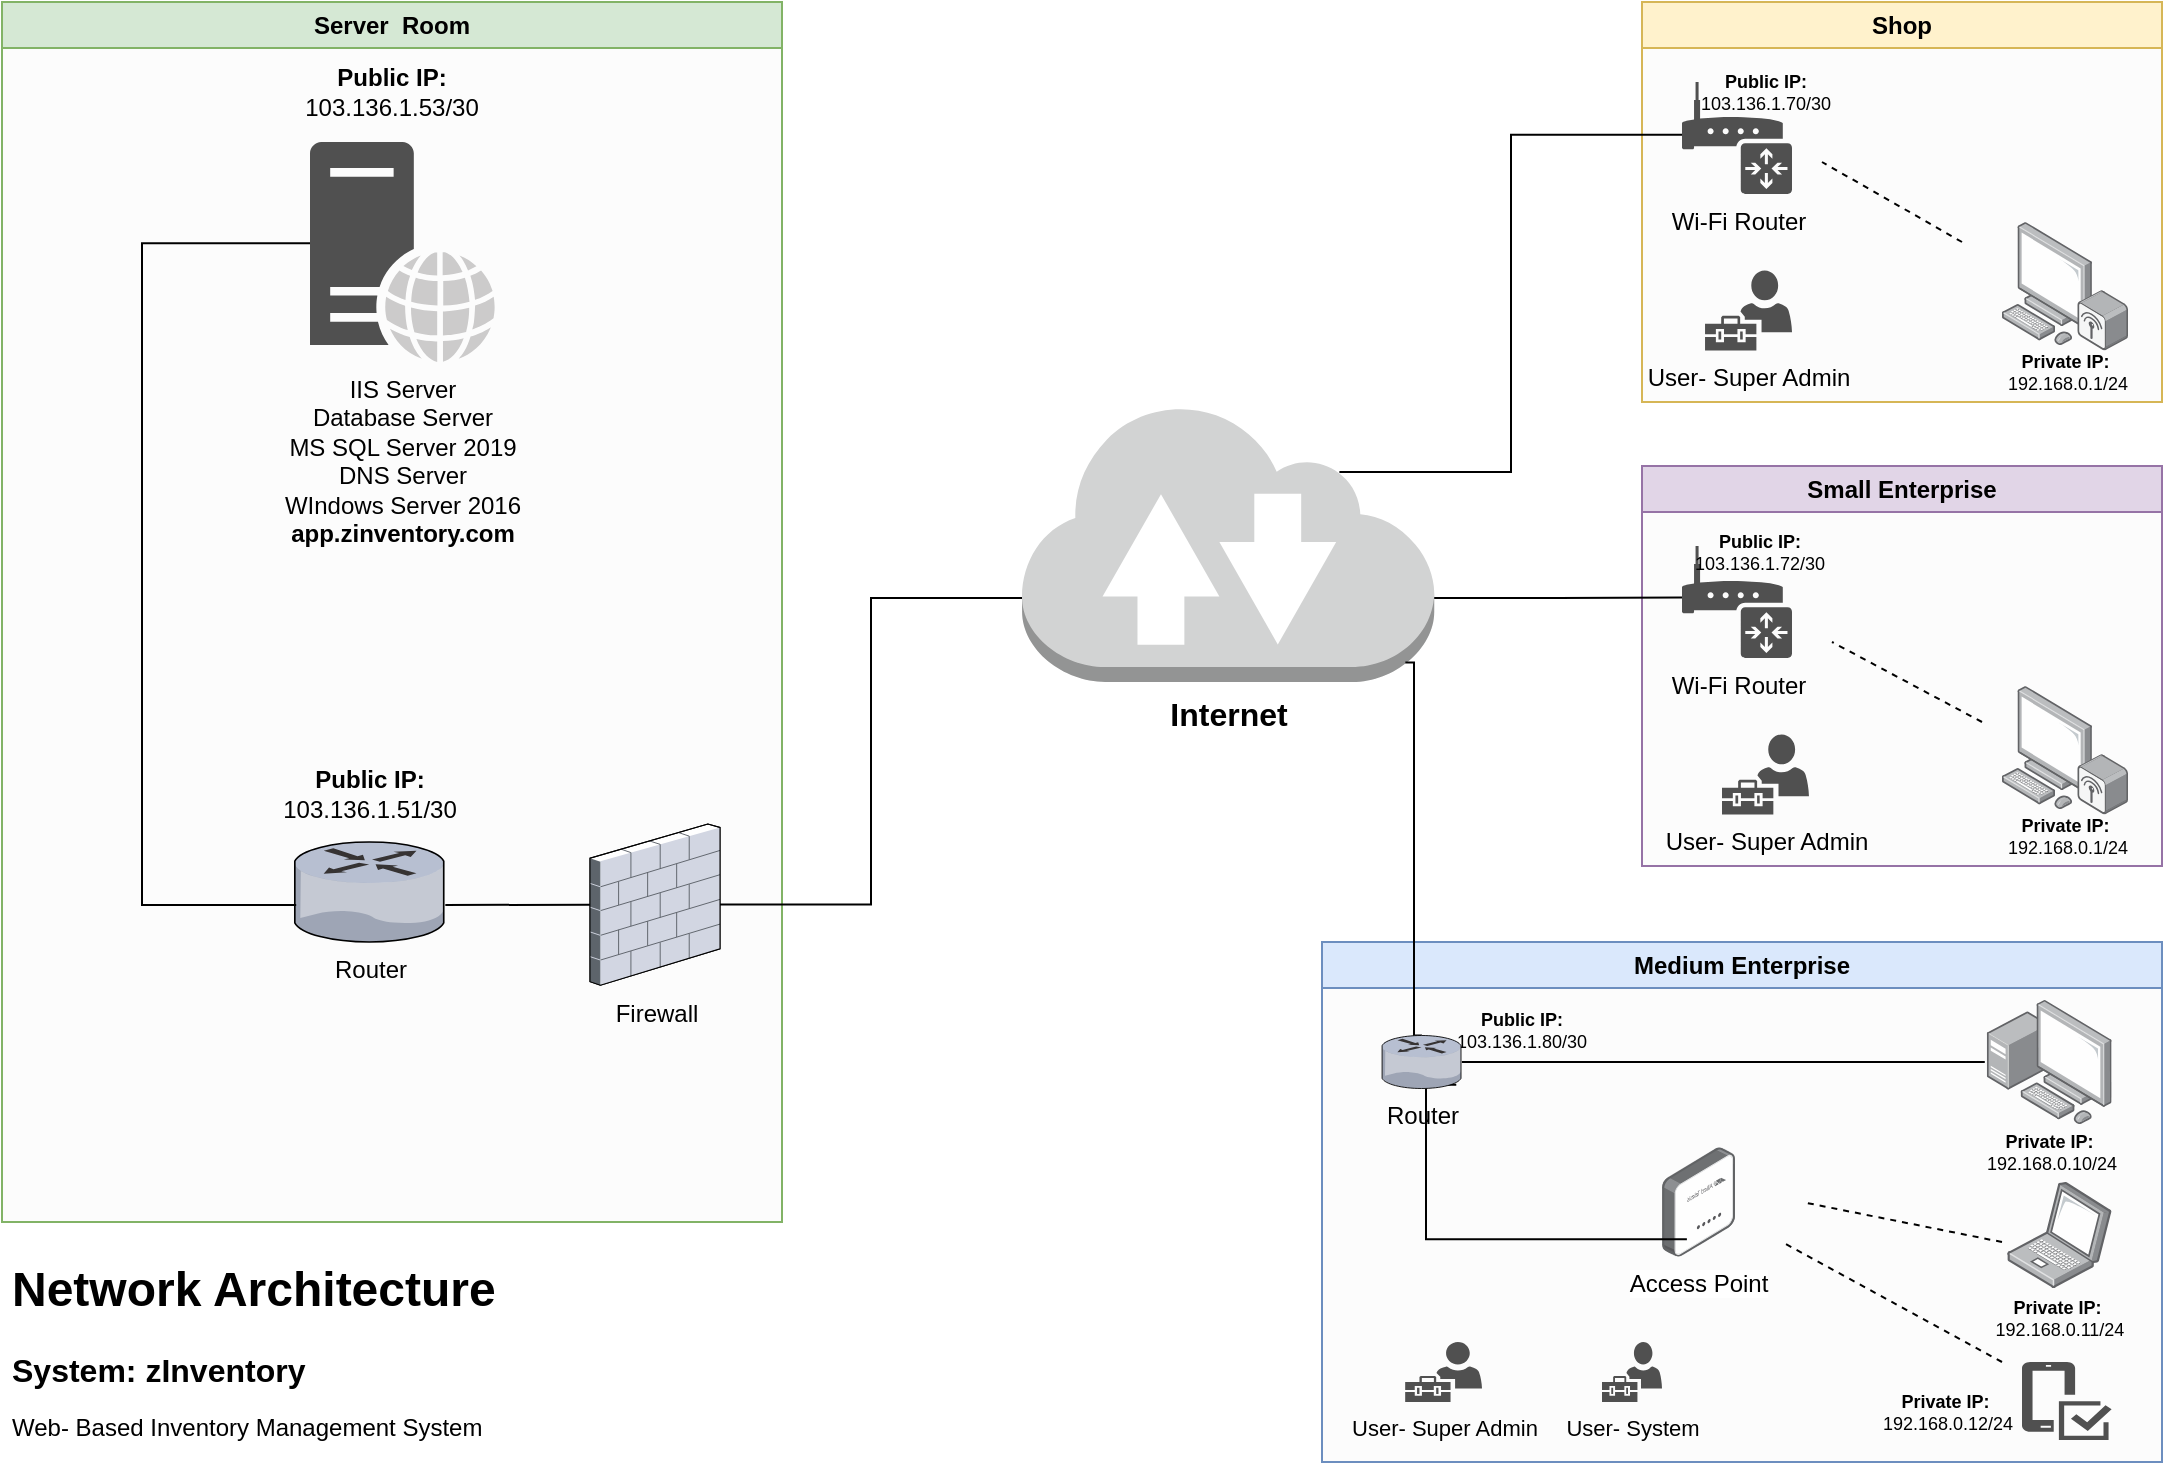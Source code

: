 <mxfile version="21.2.1" type="device">
  <diagram name="Page-1" id="AsdCXG3nMBs1N4-yCzrU">
    <mxGraphModel dx="1434" dy="854" grid="1" gridSize="10" guides="1" tooltips="1" connect="1" arrows="1" fold="1" page="1" pageScale="1" pageWidth="1169" pageHeight="827" background="none" math="0" shadow="0">
      <root>
        <mxCell id="0" />
        <mxCell id="1" parent="0" />
        <mxCell id="vP9cczm-LtjO-UCU2XEr-4" value="Server&amp;nbsp; Room" style="swimlane;whiteSpace=wrap;html=1;fillColor=#d5e8d4;strokeColor=#82b366;labelBackgroundColor=none;fillStyle=auto;swimlaneFillColor=#FCFCFC;" parent="1" vertex="1">
          <mxGeometry x="40" y="40" width="390" height="610" as="geometry" />
        </mxCell>
        <mxCell id="vP9cczm-LtjO-UCU2XEr-6" value="IIS Server&lt;br&gt;Database Server&lt;br style=&quot;border-color: var(--border-color);&quot;&gt;MS SQL Server 2019&lt;br&gt;DNS Server&lt;br&gt;WIndows Server 2016&lt;br&gt;&lt;b&gt;app.zinventory.com&lt;/b&gt;" style="sketch=0;pointerEvents=1;shadow=0;dashed=0;html=1;strokeColor=none;fillColor=#505050;labelPosition=center;verticalLabelPosition=bottom;verticalAlign=top;outlineConnect=0;align=center;shape=mxgraph.office.servers.web_server_ghosted;points=[[0,0.46,0,0,0],[0.5,1,0,0,1]];" parent="vP9cczm-LtjO-UCU2XEr-4" vertex="1">
          <mxGeometry x="154" y="70" width="92.63" height="110" as="geometry" />
        </mxCell>
        <mxCell id="vP9cczm-LtjO-UCU2XEr-7" value="Router" style="verticalLabelPosition=bottom;sketch=0;aspect=fixed;html=1;verticalAlign=top;strokeColor=none;align=center;outlineConnect=0;shape=mxgraph.citrix.router;points=[[0.01,0.63,0,0,0],[0.5,0,0,0,0],[0.5,1,0,0,0],[1,0.63,0,0,0]];" parent="vP9cczm-LtjO-UCU2XEr-4" vertex="1">
          <mxGeometry x="146.33" y="420" width="75.34" height="50" as="geometry" />
        </mxCell>
        <mxCell id="vP9cczm-LtjO-UCU2XEr-12" value="" style="endArrow=none;html=1;rounded=0;exitX=0.01;exitY=0.63;exitDx=0;exitDy=0;exitPerimeter=0;edgeStyle=elbowEdgeStyle;elbow=vertical;entryX=0;entryY=0.46;entryDx=0;entryDy=0;entryPerimeter=0;" parent="vP9cczm-LtjO-UCU2XEr-4" source="vP9cczm-LtjO-UCU2XEr-7" target="vP9cczm-LtjO-UCU2XEr-6" edge="1">
          <mxGeometry width="50" height="50" relative="1" as="geometry">
            <mxPoint x="207" y="295.395" as="sourcePoint" />
            <mxPoint x="230" y="140" as="targetPoint" />
            <Array as="points">
              <mxPoint x="70" y="260" />
              <mxPoint x="220" y="190" />
              <mxPoint x="250" y="260" />
            </Array>
          </mxGeometry>
        </mxCell>
        <mxCell id="vP9cczm-LtjO-UCU2XEr-9" value="Firewall" style="verticalLabelPosition=bottom;sketch=0;aspect=fixed;html=1;verticalAlign=top;strokeColor=none;align=center;outlineConnect=0;shape=mxgraph.citrix.firewall;flipH=1;points=[[1,0.38,0,0,0],[1,0.38,0,3,0]];" parent="vP9cczm-LtjO-UCU2XEr-4" vertex="1">
          <mxGeometry x="294" y="411" width="65" height="80.6" as="geometry" />
        </mxCell>
        <mxCell id="vP9cczm-LtjO-UCU2XEr-14" value="" style="endArrow=none;html=1;rounded=0;exitX=1;exitY=0.63;exitDx=0;exitDy=0;exitPerimeter=0;" parent="vP9cczm-LtjO-UCU2XEr-4" source="vP9cczm-LtjO-UCU2XEr-7" target="vP9cczm-LtjO-UCU2XEr-9" edge="1">
          <mxGeometry width="50" height="50" relative="1" as="geometry">
            <mxPoint x="470" y="500" as="sourcePoint" />
            <mxPoint x="290" y="420" as="targetPoint" />
          </mxGeometry>
        </mxCell>
        <mxCell id="vP9cczm-LtjO-UCU2XEr-48" value="&lt;b&gt;Public IP:&lt;br&gt;&lt;/b&gt;103.136.1.53/30" style="text;html=1;strokeColor=none;fillColor=none;align=center;verticalAlign=middle;whiteSpace=wrap;rounded=0;movable=1;resizable=1;rotatable=1;deletable=1;editable=1;locked=0;connectable=1;" parent="vP9cczm-LtjO-UCU2XEr-4" vertex="1">
          <mxGeometry x="165" y="30" width="60" height="30" as="geometry" />
        </mxCell>
        <mxCell id="vP9cczm-LtjO-UCU2XEr-49" value="&lt;b&gt;Public IP:&lt;br&gt;&lt;/b&gt;103.136.1.51/30" style="text;html=1;strokeColor=none;fillColor=none;align=center;verticalAlign=middle;whiteSpace=wrap;rounded=0;movable=1;resizable=1;rotatable=1;deletable=1;editable=1;locked=0;connectable=1;" parent="vP9cczm-LtjO-UCU2XEr-4" vertex="1">
          <mxGeometry x="154" y="381" width="60" height="30" as="geometry" />
        </mxCell>
        <mxCell id="vP9cczm-LtjO-UCU2XEr-17" value="Medium Enterprise" style="swimlane;whiteSpace=wrap;html=1;startSize=23;fillColor=#dae8fc;strokeColor=#6c8ebf;swimlaneFillColor=#FCFCFC;" parent="1" vertex="1">
          <mxGeometry x="700" y="510" width="420" height="260" as="geometry" />
        </mxCell>
        <mxCell id="vP9cczm-LtjO-UCU2XEr-3" value="User- System" style="sketch=0;pointerEvents=1;shadow=0;dashed=0;html=1;strokeColor=none;labelPosition=center;verticalLabelPosition=bottom;verticalAlign=top;align=center;fillColor=#505050;shape=mxgraph.mscae.intune.user_management;fontSize=11;" parent="vP9cczm-LtjO-UCU2XEr-17" vertex="1">
          <mxGeometry x="140" y="200" width="30" height="30" as="geometry" />
        </mxCell>
        <mxCell id="vP9cczm-LtjO-UCU2XEr-21" value="" style="image;points=[];aspect=fixed;html=1;align=center;shadow=0;dashed=0;image=img/lib/allied_telesis/computer_and_terminals/Laptop.svg;" parent="vP9cczm-LtjO-UCU2XEr-17" vertex="1">
          <mxGeometry x="342.6" y="120" width="52.2" height="52.95" as="geometry" />
        </mxCell>
        <mxCell id="vP9cczm-LtjO-UCU2XEr-22" value="" style="image;points=[[0,0.5,0,-1,0]];aspect=fixed;html=1;align=center;shadow=0;dashed=0;image=img/lib/allied_telesis/computer_and_terminals/Personal_Computer_with_Server.svg;" parent="vP9cczm-LtjO-UCU2XEr-17" vertex="1">
          <mxGeometry x="332.4" y="28.8" width="62.4" height="62.4" as="geometry" />
        </mxCell>
        <mxCell id="vP9cczm-LtjO-UCU2XEr-37" value="User- Super Admin" style="sketch=0;pointerEvents=1;shadow=0;dashed=0;html=1;strokeColor=none;labelPosition=center;verticalLabelPosition=bottom;verticalAlign=top;align=center;fillColor=#505050;shape=mxgraph.mscae.intune.user_management;fontSize=11;" parent="vP9cczm-LtjO-UCU2XEr-17" vertex="1">
          <mxGeometry x="41.59" y="200" width="38.41" height="30" as="geometry" />
        </mxCell>
        <mxCell id="vP9cczm-LtjO-UCU2XEr-53" value="" style="endArrow=none;dashed=1;html=1;rounded=0;" parent="vP9cczm-LtjO-UCU2XEr-17" edge="1">
          <mxGeometry width="50" height="50" relative="1" as="geometry">
            <mxPoint x="340" y="150" as="sourcePoint" />
            <mxPoint x="240" y="130" as="targetPoint" />
          </mxGeometry>
        </mxCell>
        <mxCell id="vP9cczm-LtjO-UCU2XEr-54" value="" style="sketch=0;pointerEvents=1;shadow=0;dashed=0;html=1;strokeColor=none;labelPosition=center;verticalLabelPosition=bottom;verticalAlign=top;align=center;fillColor=#505050;shape=mxgraph.mscae.intune.mobile_inventory" parent="vP9cczm-LtjO-UCU2XEr-17" vertex="1">
          <mxGeometry x="350" y="210" width="44.8" height="38.95" as="geometry" />
        </mxCell>
        <mxCell id="-7PNqGUY27RWjWXkbCIT-6" value="Access Point" style="image;points=[[0,0.64,0,-1,0],[0.42,0.12,0,0,0],[0.66,0.84,0,0,0],[1,0.37,0,0,0]];aspect=fixed;html=1;align=center;shadow=0;dashed=0;image=img/lib/allied_telesis/wireless/Access_Point_Indoor.svg;flipH=1;" parent="vP9cczm-LtjO-UCU2XEr-17" vertex="1">
          <mxGeometry x="170" y="102.7" width="36.6" height="54.6" as="geometry" />
        </mxCell>
        <mxCell id="-7PNqGUY27RWjWXkbCIT-8" value="&lt;b&gt;Private IP:&amp;nbsp;&lt;br&gt;&lt;/b&gt;192.168.0.10/24" style="text;html=1;strokeColor=none;fillColor=none;align=center;verticalAlign=middle;whiteSpace=wrap;rounded=0;movable=1;resizable=1;rotatable=1;deletable=1;editable=1;locked=0;connectable=1;fontSize=9;" parent="vP9cczm-LtjO-UCU2XEr-17" vertex="1">
          <mxGeometry x="334.8" y="90" width="60" height="30" as="geometry" />
        </mxCell>
        <mxCell id="-7PNqGUY27RWjWXkbCIT-12" value="&lt;b style=&quot;font-size: 9px;&quot;&gt;Public IP:&lt;br style=&quot;font-size: 9px;&quot;&gt;&lt;/b&gt;103.136.1.80/30" style="text;html=1;strokeColor=none;fillColor=none;align=center;verticalAlign=middle;whiteSpace=wrap;rounded=0;movable=1;resizable=1;rotatable=1;deletable=1;editable=1;locked=0;connectable=1;fontSize=9;" parent="vP9cczm-LtjO-UCU2XEr-17" vertex="1">
          <mxGeometry x="70" y="28.8" width="60" height="30" as="geometry" />
        </mxCell>
        <mxCell id="-7PNqGUY27RWjWXkbCIT-13" value="&lt;b&gt;Private IP:&amp;nbsp;&lt;br&gt;&lt;/b&gt;192.168.0.11/24" style="text;html=1;strokeColor=none;fillColor=none;align=center;verticalAlign=middle;whiteSpace=wrap;rounded=0;movable=1;resizable=1;rotatable=1;deletable=1;editable=1;locked=0;connectable=1;fontSize=9;" parent="vP9cczm-LtjO-UCU2XEr-17" vertex="1">
          <mxGeometry x="338.7" y="172.95" width="60" height="30" as="geometry" />
        </mxCell>
        <mxCell id="-7PNqGUY27RWjWXkbCIT-14" value="&lt;b&gt;Private IP:&amp;nbsp;&lt;br&gt;&lt;/b&gt;192.168.0.12/24" style="text;html=1;strokeColor=none;fillColor=none;align=center;verticalAlign=middle;whiteSpace=wrap;rounded=0;movable=1;resizable=1;rotatable=1;deletable=1;editable=1;locked=0;connectable=1;fontSize=9;" parent="vP9cczm-LtjO-UCU2XEr-17" vertex="1">
          <mxGeometry x="282.6" y="220" width="60" height="30" as="geometry" />
        </mxCell>
        <mxCell id="vP9cczm-LtjO-UCU2XEr-24" value="Small Enterprise" style="swimlane;whiteSpace=wrap;html=1;startSize=23;fillColor=#e1d5e7;strokeColor=#9673a6;swimlaneFillColor=#FCFCFC;" parent="1" vertex="1">
          <mxGeometry x="860" y="272" width="260" height="200" as="geometry" />
        </mxCell>
        <mxCell id="vP9cczm-LtjO-UCU2XEr-31" value="" style="image;points=[];aspect=fixed;html=1;align=center;shadow=0;dashed=0;image=img/lib/allied_telesis/computer_and_terminals/Personal_Computer_Wireless.svg;" parent="vP9cczm-LtjO-UCU2XEr-24" vertex="1">
          <mxGeometry x="180" y="110" width="63" height="64.2" as="geometry" />
        </mxCell>
        <mxCell id="vP9cczm-LtjO-UCU2XEr-32" value="Wi-Fi Router" style="sketch=0;pointerEvents=1;shadow=0;dashed=0;html=1;strokeColor=none;fillColor=#505050;labelPosition=center;verticalLabelPosition=bottom;verticalAlign=top;outlineConnect=0;align=center;shape=mxgraph.office.devices.router;points=[[0,0.46,0,0,0]];" parent="vP9cczm-LtjO-UCU2XEr-24" vertex="1">
          <mxGeometry x="20" y="40" width="55" height="56" as="geometry" />
        </mxCell>
        <mxCell id="vP9cczm-LtjO-UCU2XEr-2" value="User- Super Admin" style="sketch=0;pointerEvents=1;shadow=0;dashed=0;html=1;strokeColor=none;labelPosition=center;verticalLabelPosition=bottom;verticalAlign=top;align=center;fillColor=#505050;shape=mxgraph.mscae.intune.user_management" parent="vP9cczm-LtjO-UCU2XEr-24" vertex="1">
          <mxGeometry x="40" y="134.2" width="43.48" height="40" as="geometry" />
        </mxCell>
        <mxCell id="vP9cczm-LtjO-UCU2XEr-45" value="" style="endArrow=none;dashed=1;html=1;rounded=0;" parent="vP9cczm-LtjO-UCU2XEr-24" edge="1">
          <mxGeometry width="50" height="50" relative="1" as="geometry">
            <mxPoint x="170" y="128" as="sourcePoint" />
            <mxPoint x="95" y="88" as="targetPoint" />
          </mxGeometry>
        </mxCell>
        <mxCell id="-7PNqGUY27RWjWXkbCIT-3" value="&lt;b&gt;Private IP:&amp;nbsp;&lt;br&gt;&lt;/b&gt;192.168.0.1/24" style="text;html=1;strokeColor=none;fillColor=none;align=center;verticalAlign=middle;whiteSpace=wrap;rounded=0;movable=1;resizable=1;rotatable=1;deletable=1;editable=1;locked=0;connectable=1;fontSize=9;" parent="vP9cczm-LtjO-UCU2XEr-24" vertex="1">
          <mxGeometry x="183" y="170" width="60" height="30" as="geometry" />
        </mxCell>
        <mxCell id="-7PNqGUY27RWjWXkbCIT-4" value="&lt;b style=&quot;font-size: 9px;&quot;&gt;Public IP:&lt;br style=&quot;font-size: 9px;&quot;&gt;&lt;/b&gt;103.136.1.72/30" style="text;html=1;strokeColor=none;fillColor=none;align=center;verticalAlign=middle;whiteSpace=wrap;rounded=0;movable=1;resizable=1;rotatable=1;deletable=1;editable=1;locked=0;connectable=1;fontSize=9;" parent="vP9cczm-LtjO-UCU2XEr-24" vertex="1">
          <mxGeometry x="29.48" y="28" width="60" height="30" as="geometry" />
        </mxCell>
        <mxCell id="vP9cczm-LtjO-UCU2XEr-33" value="Shop" style="swimlane;whiteSpace=wrap;html=1;startSize=23;fillColor=#fff2cc;strokeColor=#d6b656;swimlaneFillColor=#FCFCFC;" parent="1" vertex="1">
          <mxGeometry x="860" y="40" width="260" height="200" as="geometry" />
        </mxCell>
        <mxCell id="vP9cczm-LtjO-UCU2XEr-34" value="" style="image;points=[];aspect=fixed;html=1;align=center;shadow=0;dashed=0;image=img/lib/allied_telesis/computer_and_terminals/Personal_Computer_Wireless.svg;" parent="vP9cczm-LtjO-UCU2XEr-33" vertex="1">
          <mxGeometry x="180" y="110" width="63" height="64.2" as="geometry" />
        </mxCell>
        <mxCell id="vP9cczm-LtjO-UCU2XEr-35" value="Wi-Fi Router" style="sketch=0;pointerEvents=1;shadow=0;dashed=0;html=1;strokeColor=none;fillColor=#505050;labelPosition=center;verticalLabelPosition=bottom;verticalAlign=top;outlineConnect=0;align=center;shape=mxgraph.office.devices.router;points=[[0,0.47,0,0,0],[0.94,0.47,0,0,0]];" parent="vP9cczm-LtjO-UCU2XEr-33" vertex="1">
          <mxGeometry x="20" y="40" width="55" height="56" as="geometry" />
        </mxCell>
        <mxCell id="vP9cczm-LtjO-UCU2XEr-36" value="User- Super Admin" style="sketch=0;pointerEvents=1;shadow=0;dashed=0;html=1;strokeColor=none;labelPosition=center;verticalLabelPosition=bottom;verticalAlign=top;align=center;fillColor=#505050;shape=mxgraph.mscae.intune.user_management" parent="vP9cczm-LtjO-UCU2XEr-33" vertex="1">
          <mxGeometry x="31.52" y="134.2" width="43.48" height="40" as="geometry" />
        </mxCell>
        <mxCell id="-7PNqGUY27RWjWXkbCIT-1" value="&lt;b style=&quot;font-size: 9px;&quot;&gt;Public IP:&lt;br style=&quot;font-size: 9px;&quot;&gt;&lt;/b&gt;103.136.1.70/30" style="text;html=1;strokeColor=none;fillColor=none;align=center;verticalAlign=middle;whiteSpace=wrap;rounded=0;movable=1;resizable=1;rotatable=1;deletable=1;editable=1;locked=0;connectable=1;fontSize=9;" parent="vP9cczm-LtjO-UCU2XEr-33" vertex="1">
          <mxGeometry x="31.52" y="30" width="60" height="30" as="geometry" />
        </mxCell>
        <mxCell id="-7PNqGUY27RWjWXkbCIT-2" value="&lt;b&gt;Private IP:&amp;nbsp;&lt;br&gt;&lt;/b&gt;192.168.0.1/24" style="text;html=1;strokeColor=none;fillColor=none;align=center;verticalAlign=middle;whiteSpace=wrap;rounded=0;movable=1;resizable=1;rotatable=1;deletable=1;editable=1;locked=0;connectable=1;fontSize=9;" parent="vP9cczm-LtjO-UCU2XEr-33" vertex="1">
          <mxGeometry x="183" y="170" width="60" height="30" as="geometry" />
        </mxCell>
        <mxCell id="vP9cczm-LtjO-UCU2XEr-39" value="&lt;font style=&quot;font-size: 16px;&quot;&gt;Internet&lt;/font&gt;" style="outlineConnect=0;dashed=0;verticalLabelPosition=bottom;verticalAlign=top;align=center;html=1;shape=mxgraph.aws3.internet_2;fillColor=#D2D3D3;gradientColor=none;fontStyle=1" parent="1" vertex="1">
          <mxGeometry x="550" y="240" width="206.11" height="140" as="geometry" />
        </mxCell>
        <mxCell id="vP9cczm-LtjO-UCU2XEr-40" value="" style="endArrow=none;html=1;rounded=0;entryX=0;entryY=0.47;entryDx=0;entryDy=0;entryPerimeter=0;exitX=0.77;exitY=0.25;exitDx=0;exitDy=0;exitPerimeter=0;edgeStyle=elbowEdgeStyle;" parent="1" source="vP9cczm-LtjO-UCU2XEr-39" target="vP9cczm-LtjO-UCU2XEr-35" edge="1">
          <mxGeometry width="50" height="50" relative="1" as="geometry">
            <mxPoint x="500" y="460" as="sourcePoint" />
            <mxPoint x="830" y="120" as="targetPoint" />
          </mxGeometry>
        </mxCell>
        <mxCell id="vP9cczm-LtjO-UCU2XEr-41" value="" style="endArrow=none;html=1;rounded=0;exitX=1;exitY=0.7;exitDx=0;exitDy=0;exitPerimeter=0;edgeStyle=elbowEdgeStyle;entryX=0;entryY=0.46;entryDx=0;entryDy=0;entryPerimeter=0;" parent="1" source="vP9cczm-LtjO-UCU2XEr-39" target="vP9cczm-LtjO-UCU2XEr-32" edge="1">
          <mxGeometry width="50" height="50" relative="1" as="geometry">
            <mxPoint x="719" y="285" as="sourcePoint" />
            <mxPoint x="790" y="370" as="targetPoint" />
          </mxGeometry>
        </mxCell>
        <mxCell id="vP9cczm-LtjO-UCU2XEr-42" value="" style="endArrow=none;html=1;rounded=0;exitX=0.93;exitY=0.93;exitDx=0;exitDy=0;exitPerimeter=0;edgeStyle=elbowEdgeStyle;entryX=0.5;entryY=0;entryDx=0;entryDy=0;entryPerimeter=0;" parent="1" source="-7PNqGUY27RWjWXkbCIT-10" edge="1">
          <mxGeometry width="50" height="50" relative="1" as="geometry">
            <mxPoint x="766" y="348" as="sourcePoint" />
            <mxPoint x="751.735" y="560" as="targetPoint" />
            <Array as="points">
              <mxPoint x="752" y="470" />
            </Array>
          </mxGeometry>
        </mxCell>
        <mxCell id="vP9cczm-LtjO-UCU2XEr-44" value="" style="endArrow=none;dashed=1;html=1;rounded=0;" parent="1" edge="1">
          <mxGeometry width="50" height="50" relative="1" as="geometry">
            <mxPoint x="1020" y="160" as="sourcePoint" />
            <mxPoint x="950" y="120" as="targetPoint" />
          </mxGeometry>
        </mxCell>
        <mxCell id="vP9cczm-LtjO-UCU2XEr-46" value="" style="endArrow=none;html=1;rounded=0;entryX=0;entryY=0.7;entryDx=0;entryDy=0;entryPerimeter=0;edgeStyle=elbowEdgeStyle;" parent="1" source="vP9cczm-LtjO-UCU2XEr-9" target="vP9cczm-LtjO-UCU2XEr-39" edge="1">
          <mxGeometry width="50" height="50" relative="1" as="geometry">
            <mxPoint x="490" y="491" as="sourcePoint" />
            <mxPoint x="550" y="310" as="targetPoint" />
          </mxGeometry>
        </mxCell>
        <mxCell id="vP9cczm-LtjO-UCU2XEr-55" value="" style="endArrow=none;dashed=1;html=1;rounded=0;" parent="1" edge="1">
          <mxGeometry width="50" height="50" relative="1" as="geometry">
            <mxPoint x="1040" y="720" as="sourcePoint" />
            <mxPoint x="930" y="660" as="targetPoint" />
          </mxGeometry>
        </mxCell>
        <mxCell id="vP9cczm-LtjO-UCU2XEr-56" value="&lt;h1&gt;Network Architecture&lt;/h1&gt;&lt;p&gt;&lt;b&gt;&lt;font style=&quot;font-size: 16px;&quot;&gt;System: zInventory&lt;/font&gt;&lt;/b&gt;&lt;/p&gt;&lt;p&gt;&lt;font style=&quot;font-size: 12px;&quot;&gt;Web- Based Inventory Management System&lt;/font&gt;&lt;/p&gt;" style="text;html=1;strokeColor=none;fillColor=none;spacing=5;spacingTop=-20;whiteSpace=wrap;overflow=hidden;rounded=0;" parent="1" vertex="1">
          <mxGeometry x="40" y="664" width="390" height="100" as="geometry" />
        </mxCell>
        <mxCell id="-7PNqGUY27RWjWXkbCIT-11" value="" style="endArrow=none;html=1;rounded=0;exitX=0.93;exitY=0.93;exitDx=0;exitDy=0;exitPerimeter=0;edgeStyle=elbowEdgeStyle;entryX=0.5;entryY=0;entryDx=0;entryDy=0;entryPerimeter=0;" parent="1" source="vP9cczm-LtjO-UCU2XEr-39" target="-7PNqGUY27RWjWXkbCIT-10" edge="1">
          <mxGeometry width="50" height="50" relative="1" as="geometry">
            <mxPoint x="742" y="370" as="sourcePoint" />
            <mxPoint x="751.735" y="560" as="targetPoint" />
            <Array as="points" />
          </mxGeometry>
        </mxCell>
        <mxCell id="-7PNqGUY27RWjWXkbCIT-10" value="Router" style="verticalLabelPosition=bottom;sketch=0;aspect=fixed;html=1;verticalAlign=top;strokeColor=none;align=center;outlineConnect=0;shape=mxgraph.citrix.router;points=[[0,0.45,0,0,0],[0.5,0,0,0,0],[0.54,1,0,0,0],[0.99,0.49,0,0,0]];" parent="1" vertex="1">
          <mxGeometry x="730" y="556.75" width="39.93" height="26.5" as="geometry" />
        </mxCell>
        <mxCell id="vP9cczm-LtjO-UCU2XEr-50" value="" style="endArrow=none;html=1;rounded=0;exitX=0;exitY=0.5;exitDx=-1;exitDy=0;exitPerimeter=0;" parent="1" source="vP9cczm-LtjO-UCU2XEr-22" target="-7PNqGUY27RWjWXkbCIT-10" edge="1">
          <mxGeometry width="50" height="50" relative="1" as="geometry">
            <mxPoint x="910" y="590" as="sourcePoint" />
            <mxPoint x="785.07" y="570" as="targetPoint" />
          </mxGeometry>
        </mxCell>
        <mxCell id="vP9cczm-LtjO-UCU2XEr-52" value="" style="endArrow=none;html=1;rounded=0;edgeStyle=elbowEdgeStyle;exitX=0.66;exitY=0.84;exitDx=0;exitDy=0;exitPerimeter=0;entryX=0.54;entryY=1;entryDx=0;entryDy=0;entryPerimeter=0;" parent="1" source="-7PNqGUY27RWjWXkbCIT-6" target="-7PNqGUY27RWjWXkbCIT-10" edge="1">
          <mxGeometry width="50" height="50" relative="1" as="geometry">
            <mxPoint x="820" y="650" as="sourcePoint" />
            <mxPoint x="752" y="610" as="targetPoint" />
            <Array as="points">
              <mxPoint x="752" y="600" />
            </Array>
          </mxGeometry>
        </mxCell>
      </root>
    </mxGraphModel>
  </diagram>
</mxfile>
